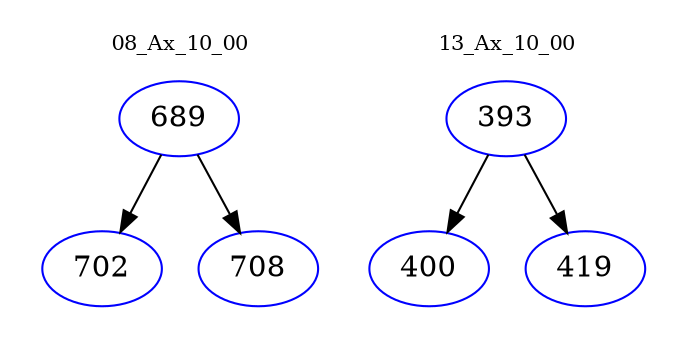 digraph{
subgraph cluster_0 {
color = white
label = "08_Ax_10_00";
fontsize=10;
T0_689 [label="689", color="blue"]
T0_689 -> T0_702 [color="black"]
T0_702 [label="702", color="blue"]
T0_689 -> T0_708 [color="black"]
T0_708 [label="708", color="blue"]
}
subgraph cluster_1 {
color = white
label = "13_Ax_10_00";
fontsize=10;
T1_393 [label="393", color="blue"]
T1_393 -> T1_400 [color="black"]
T1_400 [label="400", color="blue"]
T1_393 -> T1_419 [color="black"]
T1_419 [label="419", color="blue"]
}
}
